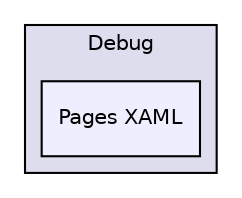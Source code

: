 digraph "C:/Users/Tristan/Documents/Visual Studio 2013/Projects/Pumgrana/Pumgrana/obj/x86/Debug/Pages XAML" {
  compound=true
  node [ fontsize="10", fontname="Helvetica"];
  edge [ labelfontsize="10", labelfontname="Helvetica"];
  subgraph clusterdir_bdc4de7e6ad56076099a2962b6291189 {
    graph [ bgcolor="#ddddee", pencolor="black", label="Debug" fontname="Helvetica", fontsize="10", URL="dir_bdc4de7e6ad56076099a2962b6291189.html"]
  dir_4203f52adf36232f9a7351be07fbad89 [shape=box, label="Pages XAML", style="filled", fillcolor="#eeeeff", pencolor="black", URL="dir_4203f52adf36232f9a7351be07fbad89.html"];
  }
}
